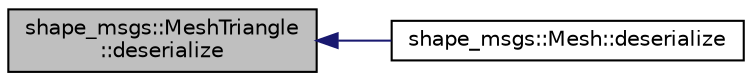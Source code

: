 digraph "shape_msgs::MeshTriangle::deserialize"
{
  edge [fontname="Helvetica",fontsize="10",labelfontname="Helvetica",labelfontsize="10"];
  node [fontname="Helvetica",fontsize="10",shape=record];
  rankdir="LR";
  Node1 [label="shape_msgs::MeshTriangle\l::deserialize",height=0.2,width=0.4,color="black", fillcolor="grey75", style="filled" fontcolor="black"];
  Node1 -> Node2 [dir="back",color="midnightblue",fontsize="10",style="solid",fontname="Helvetica"];
  Node2 [label="shape_msgs::Mesh::deserialize",height=0.2,width=0.4,color="black", fillcolor="white", style="filled",URL="$classshape__msgs_1_1_mesh.html#a7c6ef52928f63351e6bd761ba79c2816"];
}
